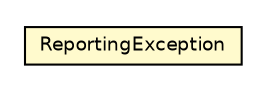 #!/usr/local/bin/dot
#
# Class diagram 
# Generated by UmlGraph version 4.6 (http://www.spinellis.gr/sw/umlgraph)
#

digraph G {
	edge [fontname="Helvetica",fontsize=10,labelfontname="Helvetica",labelfontsize=10];
	node [fontname="Helvetica",fontsize=10,shape=plaintext];
	// org.apache.maven.archiva.reporting.ReportingException
	c106348 [label=<<table border="0" cellborder="1" cellspacing="0" cellpadding="2" port="p" bgcolor="lemonChiffon" href="./ReportingException.html">
		<tr><td><table border="0" cellspacing="0" cellpadding="1">
			<tr><td> ReportingException </td></tr>
		</table></td></tr>
		</table>>, fontname="Helvetica", fontcolor="black", fontsize=9.0];
}

